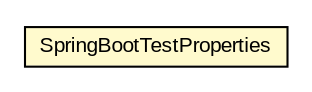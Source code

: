 #!/usr/local/bin/dot
#
# Class diagram 
# Generated by UMLGraph version R5_6-24-gf6e263 (http://www.umlgraph.org/)
#

digraph G {
	edge [fontname="arial",fontsize=10,labelfontname="arial",labelfontsize=10];
	node [fontname="arial",fontsize=10,shape=plaintext];
	nodesep=0.25;
	ranksep=0.5;
	// net.brabenetz.lib.securedproperties.snippets.SpringBootTestProperties
	c587 [label=<<table title="net.brabenetz.lib.securedproperties.snippets.SpringBootTestProperties" border="0" cellborder="1" cellspacing="0" cellpadding="2" port="p" bgcolor="lemonChiffon" href="./SpringBootTestProperties.html">
		<tr><td><table border="0" cellspacing="0" cellpadding="1">
<tr><td align="center" balign="center"> SpringBootTestProperties </td></tr>
		</table></td></tr>
		</table>>, URL="./SpringBootTestProperties.html", fontname="arial", fontcolor="black", fontsize=10.0];
}

